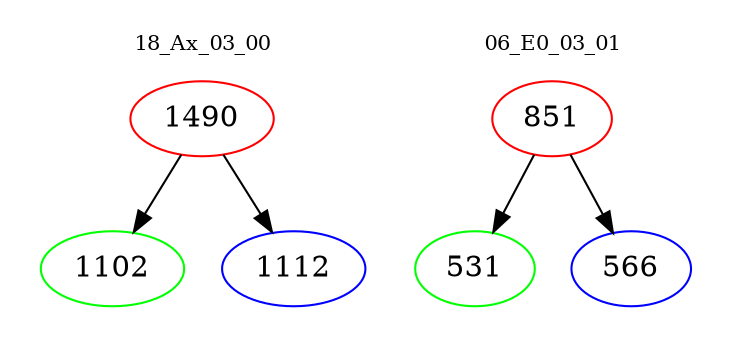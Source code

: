 digraph{
subgraph cluster_0 {
color = white
label = "18_Ax_03_00";
fontsize=10;
T0_1490 [label="1490", color="red"]
T0_1490 -> T0_1102 [color="black"]
T0_1102 [label="1102", color="green"]
T0_1490 -> T0_1112 [color="black"]
T0_1112 [label="1112", color="blue"]
}
subgraph cluster_1 {
color = white
label = "06_E0_03_01";
fontsize=10;
T1_851 [label="851", color="red"]
T1_851 -> T1_531 [color="black"]
T1_531 [label="531", color="green"]
T1_851 -> T1_566 [color="black"]
T1_566 [label="566", color="blue"]
}
}
